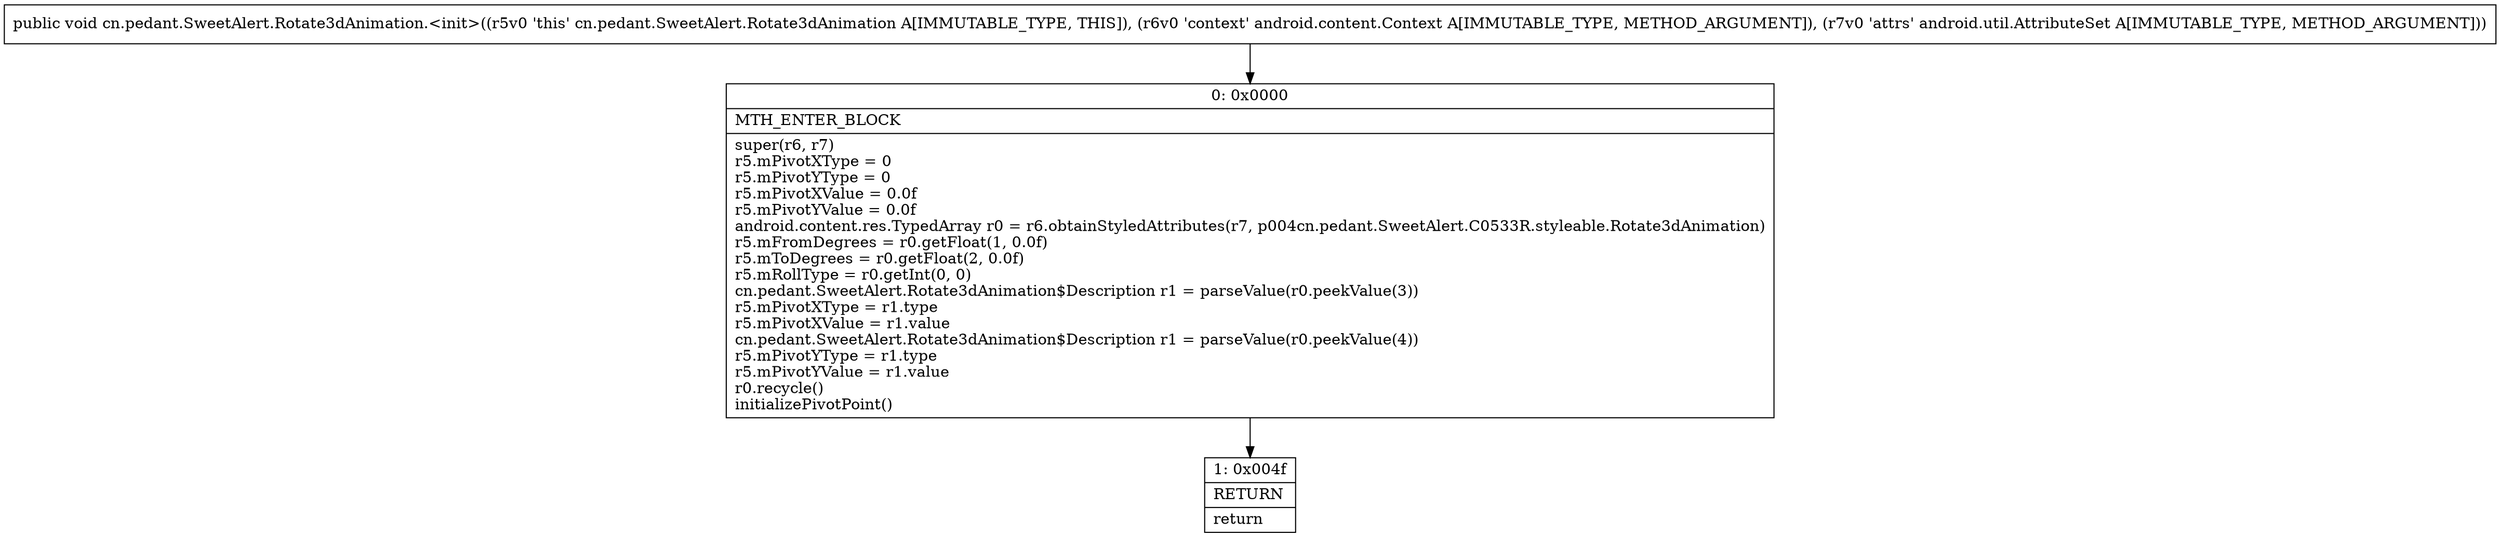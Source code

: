 digraph "CFG forcn.pedant.SweetAlert.Rotate3dAnimation.\<init\>(Landroid\/content\/Context;Landroid\/util\/AttributeSet;)V" {
Node_0 [shape=record,label="{0\:\ 0x0000|MTH_ENTER_BLOCK\l|super(r6, r7)\lr5.mPivotXType = 0\lr5.mPivotYType = 0\lr5.mPivotXValue = 0.0f\lr5.mPivotYValue = 0.0f\landroid.content.res.TypedArray r0 = r6.obtainStyledAttributes(r7, p004cn.pedant.SweetAlert.C0533R.styleable.Rotate3dAnimation)\lr5.mFromDegrees = r0.getFloat(1, 0.0f)\lr5.mToDegrees = r0.getFloat(2, 0.0f)\lr5.mRollType = r0.getInt(0, 0)\lcn.pedant.SweetAlert.Rotate3dAnimation$Description r1 = parseValue(r0.peekValue(3))\lr5.mPivotXType = r1.type\lr5.mPivotXValue = r1.value\lcn.pedant.SweetAlert.Rotate3dAnimation$Description r1 = parseValue(r0.peekValue(4))\lr5.mPivotYType = r1.type\lr5.mPivotYValue = r1.value\lr0.recycle()\linitializePivotPoint()\l}"];
Node_1 [shape=record,label="{1\:\ 0x004f|RETURN\l|return\l}"];
MethodNode[shape=record,label="{public void cn.pedant.SweetAlert.Rotate3dAnimation.\<init\>((r5v0 'this' cn.pedant.SweetAlert.Rotate3dAnimation A[IMMUTABLE_TYPE, THIS]), (r6v0 'context' android.content.Context A[IMMUTABLE_TYPE, METHOD_ARGUMENT]), (r7v0 'attrs' android.util.AttributeSet A[IMMUTABLE_TYPE, METHOD_ARGUMENT])) }"];
MethodNode -> Node_0;
Node_0 -> Node_1;
}

